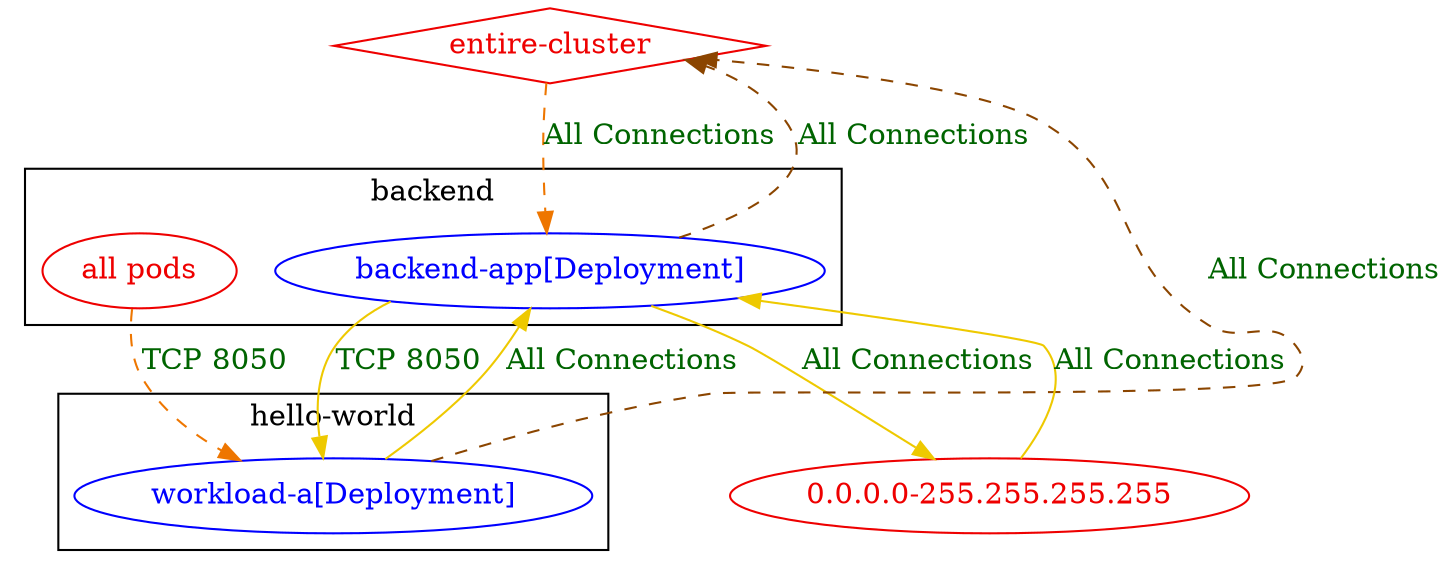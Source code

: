 digraph {
	subgraph "cluster_backend" {
		color="black"
		fontcolor="black"
		"all pods_in_backend" [label="all pods" color="red2" fontcolor="red2"]
		"backend/backend-app[Deployment]" [label="backend-app[Deployment]" color="blue" fontcolor="blue"]
		label="backend"
	}
	subgraph "cluster_hello_world" {
		color="black"
		fontcolor="black"
		"hello-world/workload-a[Deployment]" [label="workload-a[Deployment]" color="blue" fontcolor="blue"]
		label="hello-world"
	}
	"0.0.0.0-255.255.255.255" [label="0.0.0.0-255.255.255.255" color="red2" fontcolor="red2"]
	"entire-cluster" [label="entire-cluster" color="red2" fontcolor="red2" shape=diamond]
	"0.0.0.0-255.255.255.255" -> "backend/backend-app[Deployment]" [label="All Connections" color="gold2" fontcolor="darkgreen"]
	"all pods_in_backend" -> "hello-world/workload-a[Deployment]" [label="TCP 8050" color="darkorange2" fontcolor="darkgreen" weight=1 style=dashed]
	"backend/backend-app[Deployment]" -> "0.0.0.0-255.255.255.255" [label="All Connections" color="gold2" fontcolor="darkgreen"]
	"backend/backend-app[Deployment]" -> "entire-cluster" [label="All Connections" color="darkorange4" fontcolor="darkgreen" weight=0.5 style=dashed]
	"backend/backend-app[Deployment]" -> "hello-world/workload-a[Deployment]" [label="TCP 8050" color="gold2" fontcolor="darkgreen"]
	"entire-cluster" -> "backend/backend-app[Deployment]" [label="All Connections" color="darkorange2" fontcolor="darkgreen" weight=1 style=dashed]
	"hello-world/workload-a[Deployment]" -> "backend/backend-app[Deployment]" [label="All Connections" color="gold2" fontcolor="darkgreen"]
	"hello-world/workload-a[Deployment]" -> "entire-cluster" [label="All Connections" color="darkorange4" fontcolor="darkgreen" weight=0.5 style=dashed]
}